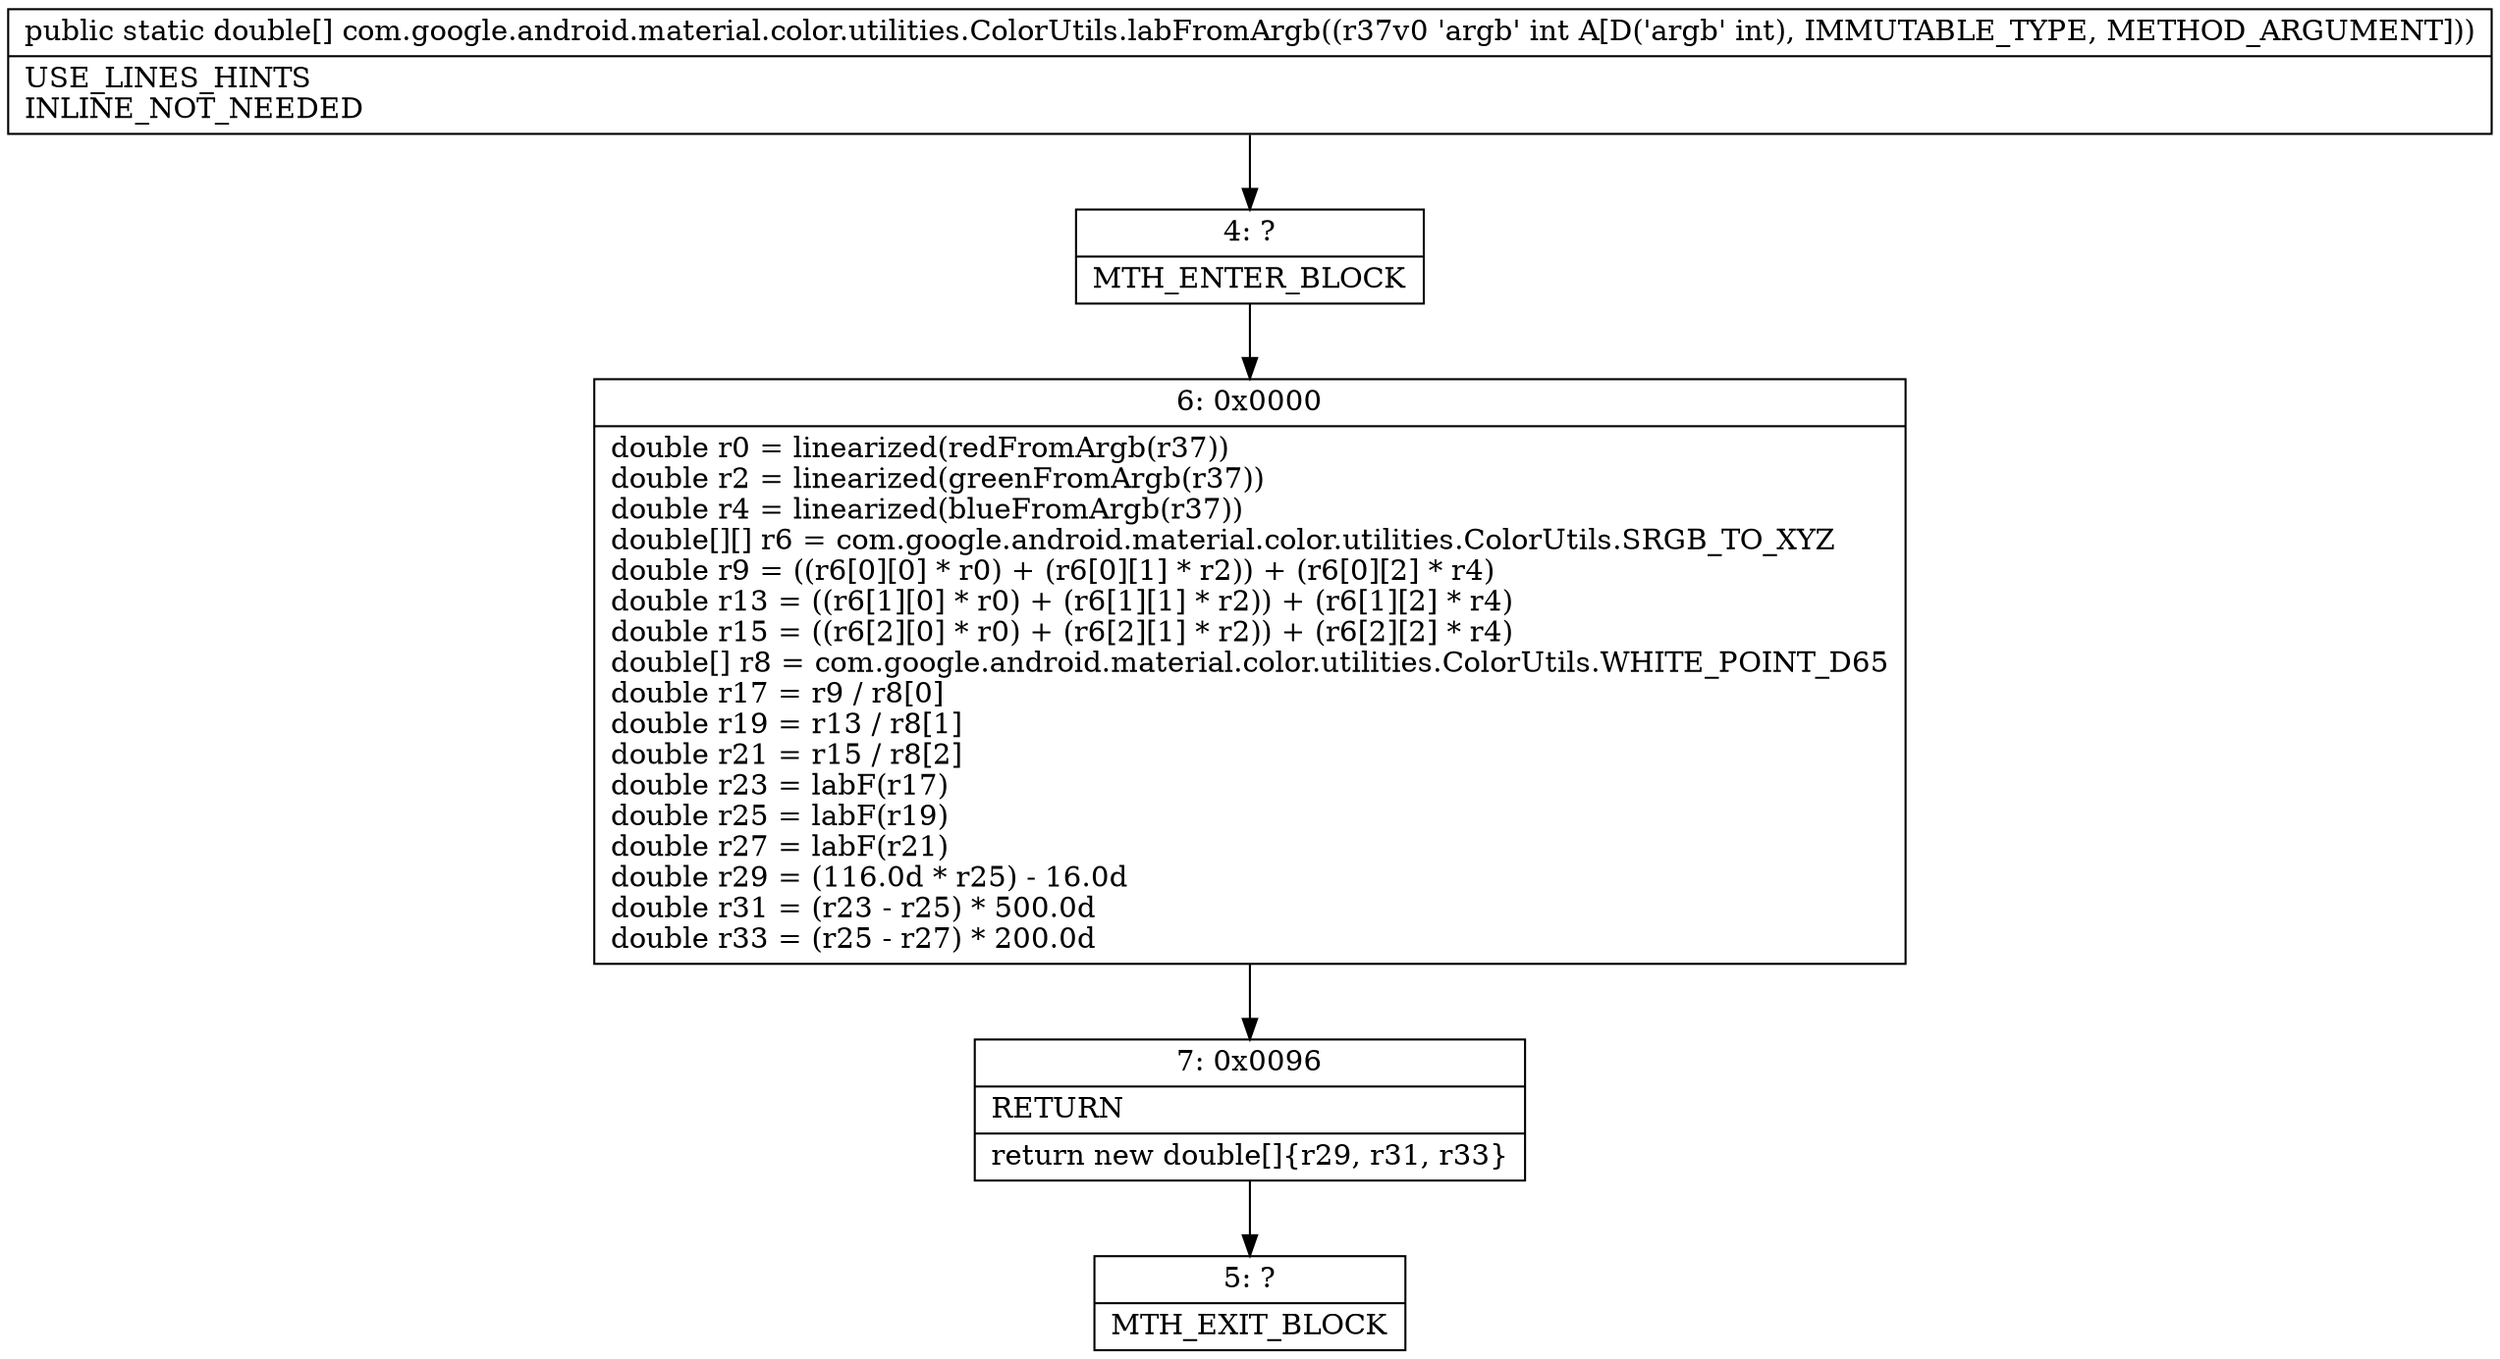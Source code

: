 digraph "CFG forcom.google.android.material.color.utilities.ColorUtils.labFromArgb(I)[D" {
Node_4 [shape=record,label="{4\:\ ?|MTH_ENTER_BLOCK\l}"];
Node_6 [shape=record,label="{6\:\ 0x0000|double r0 = linearized(redFromArgb(r37))\ldouble r2 = linearized(greenFromArgb(r37))\ldouble r4 = linearized(blueFromArgb(r37))\ldouble[][] r6 = com.google.android.material.color.utilities.ColorUtils.SRGB_TO_XYZ\ldouble r9 = ((r6[0][0] * r0) + (r6[0][1] * r2)) + (r6[0][2] * r4)\ldouble r13 = ((r6[1][0] * r0) + (r6[1][1] * r2)) + (r6[1][2] * r4)\ldouble r15 = ((r6[2][0] * r0) + (r6[2][1] * r2)) + (r6[2][2] * r4)\ldouble[] r8 = com.google.android.material.color.utilities.ColorUtils.WHITE_POINT_D65\ldouble r17 = r9 \/ r8[0]\ldouble r19 = r13 \/ r8[1]\ldouble r21 = r15 \/ r8[2]\ldouble r23 = labF(r17)\ldouble r25 = labF(r19)\ldouble r27 = labF(r21)\ldouble r29 = (116.0d * r25) \- 16.0d\ldouble r31 = (r23 \- r25) * 500.0d\ldouble r33 = (r25 \- r27) * 200.0d\l}"];
Node_7 [shape=record,label="{7\:\ 0x0096|RETURN\l|return new double[]\{r29, r31, r33\}\l}"];
Node_5 [shape=record,label="{5\:\ ?|MTH_EXIT_BLOCK\l}"];
MethodNode[shape=record,label="{public static double[] com.google.android.material.color.utilities.ColorUtils.labFromArgb((r37v0 'argb' int A[D('argb' int), IMMUTABLE_TYPE, METHOD_ARGUMENT]))  | USE_LINES_HINTS\lINLINE_NOT_NEEDED\l}"];
MethodNode -> Node_4;Node_4 -> Node_6;
Node_6 -> Node_7;
Node_7 -> Node_5;
}

